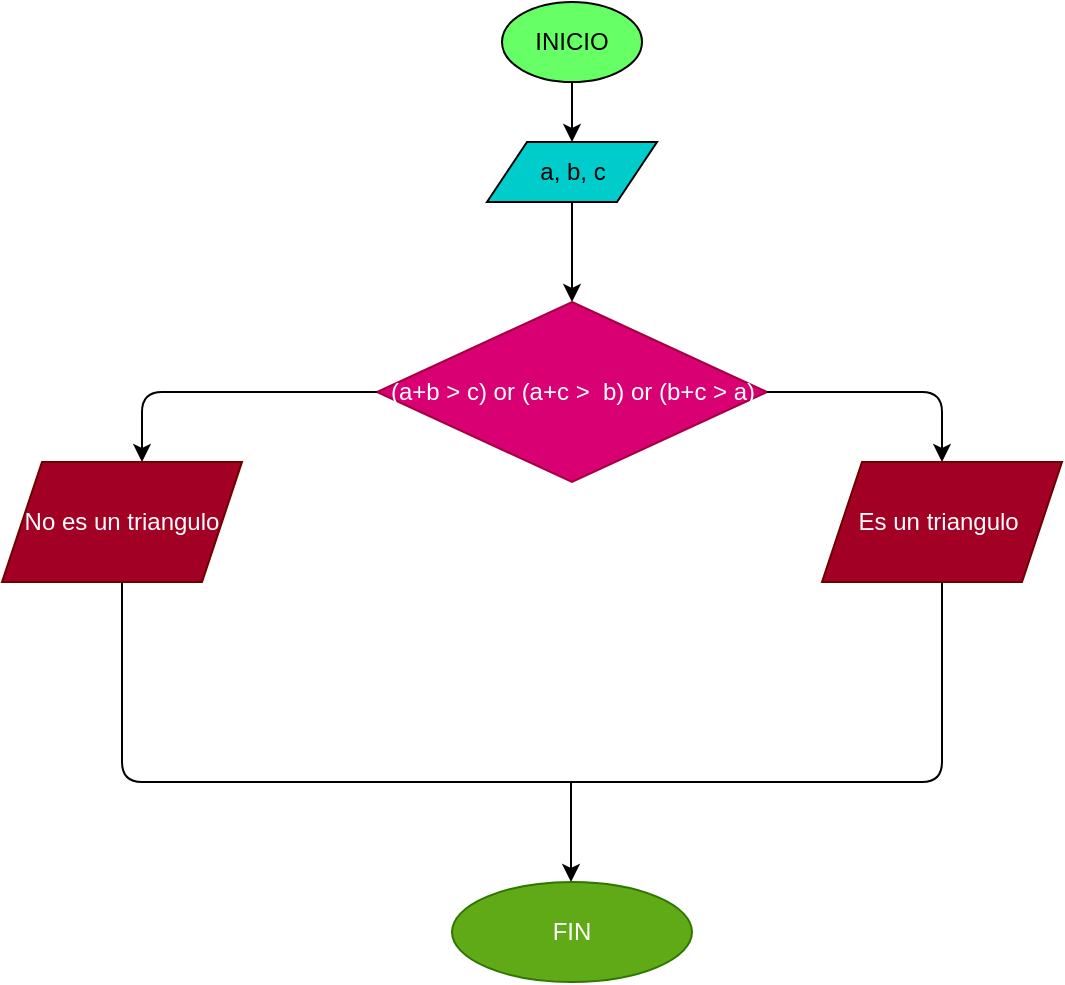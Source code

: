 <mxfile>
    <diagram id="58XMA-p-C20267B4mfxz" name="Página-1">
        <mxGraphModel dx="1512" dy="310" grid="1" gridSize="10" guides="1" tooltips="1" connect="1" arrows="1" fold="1" page="1" pageScale="1" pageWidth="850" pageHeight="1100" math="0" shadow="0">
            <root>
                <mxCell id="0"/>
                <mxCell id="1" parent="0"/>
                <mxCell id="4" value="" style="edgeStyle=none;html=1;" parent="1" source="2" target="3" edge="1">
                    <mxGeometry relative="1" as="geometry"/>
                </mxCell>
                <mxCell id="2" value="INICIO" style="ellipse;whiteSpace=wrap;html=1;fillColor=#66FF66;" parent="1" vertex="1">
                    <mxGeometry x="220" y="10" width="70" height="40" as="geometry"/>
                </mxCell>
                <mxCell id="3" value="a, b, c" style="shape=parallelogram;perimeter=parallelogramPerimeter;whiteSpace=wrap;html=1;fixedSize=1;fillColor=#00CCCC;" parent="1" vertex="1">
                    <mxGeometry x="212.5" y="80" width="85" height="30" as="geometry"/>
                </mxCell>
                <mxCell id="6" value="" style="endArrow=classic;html=1;" parent="1" source="3" edge="1">
                    <mxGeometry width="50" height="50" relative="1" as="geometry">
                        <mxPoint x="255" y="160" as="sourcePoint"/>
                        <mxPoint x="255" y="160" as="targetPoint"/>
                    </mxGeometry>
                </mxCell>
                <mxCell id="7" value="(a+b &amp;gt; c) or (a+c &amp;gt;&amp;nbsp; b) or (b+c &amp;gt; a)" style="rhombus;whiteSpace=wrap;html=1;fillColor=#d80073;fontColor=#ffffff;strokeColor=#A50040;" parent="1" vertex="1">
                    <mxGeometry x="157.5" y="160" width="195" height="90" as="geometry"/>
                </mxCell>
                <mxCell id="8" value="" style="endArrow=classic;html=1;" parent="1" source="7" edge="1">
                    <mxGeometry width="50" height="50" relative="1" as="geometry">
                        <mxPoint x="352.5" y="255" as="sourcePoint"/>
                        <mxPoint x="440" y="240" as="targetPoint"/>
                        <Array as="points">
                            <mxPoint x="440" y="205"/>
                        </Array>
                    </mxGeometry>
                </mxCell>
                <mxCell id="9" value="Es un triangulo&amp;nbsp;" style="shape=parallelogram;perimeter=parallelogramPerimeter;whiteSpace=wrap;html=1;fixedSize=1;fillColor=#a20025;fontColor=#ffffff;strokeColor=#6F0000;" parent="1" vertex="1">
                    <mxGeometry x="380" y="240" width="120" height="60" as="geometry"/>
                </mxCell>
                <mxCell id="10" value="" style="endArrow=classic;html=1;" parent="1" source="7" edge="1">
                    <mxGeometry width="50" height="50" relative="1" as="geometry">
                        <mxPoint x="86.789" y="255" as="sourcePoint"/>
                        <mxPoint x="40" y="240" as="targetPoint"/>
                        <Array as="points">
                            <mxPoint x="40" y="205"/>
                        </Array>
                    </mxGeometry>
                </mxCell>
                <mxCell id="11" value="No es un triangulo" style="shape=parallelogram;perimeter=parallelogramPerimeter;whiteSpace=wrap;html=1;fixedSize=1;fillColor=#a20025;fontColor=#ffffff;strokeColor=#6F0000;" parent="1" vertex="1">
                    <mxGeometry x="-30" y="240" width="120" height="60" as="geometry"/>
                </mxCell>
                <mxCell id="12" value="" style="endArrow=none;html=1;" parent="1" source="11" edge="1">
                    <mxGeometry width="50" height="50" relative="1" as="geometry">
                        <mxPoint x="30" y="350" as="sourcePoint"/>
                        <mxPoint x="250" y="400" as="targetPoint"/>
                        <Array as="points">
                            <mxPoint x="30" y="400"/>
                        </Array>
                    </mxGeometry>
                </mxCell>
                <mxCell id="13" value="" style="endArrow=none;html=1;" parent="1" source="9" edge="1">
                    <mxGeometry width="50" height="50" relative="1" as="geometry">
                        <mxPoint x="440" y="350" as="sourcePoint"/>
                        <mxPoint x="250" y="400" as="targetPoint"/>
                        <Array as="points">
                            <mxPoint x="440" y="400"/>
                        </Array>
                    </mxGeometry>
                </mxCell>
                <mxCell id="14" value="" style="endArrow=classic;html=1;" parent="1" edge="1">
                    <mxGeometry width="50" height="50" relative="1" as="geometry">
                        <mxPoint x="254.5" y="400" as="sourcePoint"/>
                        <mxPoint x="254.5" y="450" as="targetPoint"/>
                    </mxGeometry>
                </mxCell>
                <mxCell id="15" value="FIN" style="ellipse;whiteSpace=wrap;html=1;fillColor=#60a917;fontColor=#ffffff;strokeColor=#2D7600;" parent="1" vertex="1">
                    <mxGeometry x="195" y="450" width="120" height="50" as="geometry"/>
                </mxCell>
            </root>
        </mxGraphModel>
    </diagram>
</mxfile>